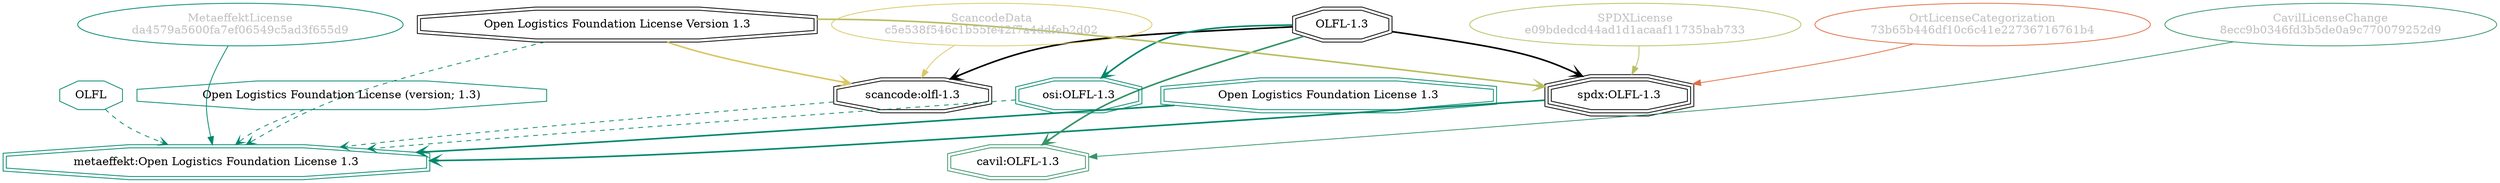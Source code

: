 strict digraph {
    node [shape=box];
    graph [splines=curved];
    3470 [label="SPDXLicense\ne09bdedcd44ad1d1acaaf11735bab733"
         ,fontcolor=gray
         ,color="#b8bf62"
         ,fillcolor="beige;1"
         ,shape=ellipse];
    3471 [label="spdx:OLFL-1.3"
         ,shape=tripleoctagon];
    3472 [label="OLFL-1.3"
         ,shape=doubleoctagon];
    3473 [label="Open Logistics Foundation License Version 1.3"
         ,shape=doubleoctagon];
    21257 [label="ScancodeData\nc5e538f546c1b55fe42f7a4ddfeb2d02"
          ,fontcolor=gray
          ,color="#dac767"
          ,fillcolor="beige;1"
          ,shape=ellipse];
    21258 [label="scancode:olfl-1.3"
          ,shape=doubleoctagon];
    35148 [label="OrtLicenseCategorization\n73b65b446df10c6c41e22736716761b4"
          ,fontcolor=gray
          ,color="#e06f45"
          ,fillcolor="beige;1"
          ,shape=ellipse];
    37358 [label="CavilLicenseChange\n8ecc9b0346fd3b5de0a9c770079252d9"
          ,fontcolor=gray
          ,color="#379469"
          ,fillcolor="beige;1"
          ,shape=ellipse];
    37359 [label="cavil:OLFL-1.3"
          ,color="#379469"
          ,shape=doubleoctagon];
    46642 [label="MetaeffektLicense\nda4579a5600fa7ef06549c5ad3f655d9"
          ,fontcolor=gray
          ,color="#00876c"
          ,fillcolor="beige;1"
          ,shape=ellipse];
    46643 [label="metaeffekt:Open Logistics Foundation License 1.3"
          ,color="#00876c"
          ,shape=doubleoctagon];
    46644 [label="Open Logistics Foundation License 1.3"
          ,color="#00876c"
          ,shape=doubleoctagon];
    46645 [label=OLFL
          ,color="#00876c"
          ,shape=octagon];
    46646 [label="Open Logistics Foundation License (version; 1.3)"
          ,color="#00876c"
          ,shape=octagon];
    46647 [label="osi:OLFL-1.3"
          ,color="#00876c"
          ,shape=doubleoctagon];
    3470 -> 3471 [weight=0.5
                 ,color="#b8bf62"];
    3471 -> 46643 [style=bold
                  ,arrowhead=vee
                  ,weight=0.7
                  ,color="#00876c"];
    3472 -> 3471 [style=bold
                 ,arrowhead=vee
                 ,weight=0.7];
    3472 -> 21258 [style=bold
                  ,arrowhead=vee
                  ,weight=0.7];
    3472 -> 37359 [style=bold
                  ,arrowhead=vee
                  ,weight=0.7
                  ,color="#379469"];
    3472 -> 37359 [style=bold
                  ,arrowhead=vee
                  ,weight=0.7
                  ,color="#379469"];
    3472 -> 46647 [style=bold
                  ,arrowhead=vee
                  ,weight=0.7
                  ,color="#00876c"];
    3473 -> 3471 [style=bold
                 ,arrowhead=vee
                 ,weight=0.7
                 ,color="#b8bf62"];
    3473 -> 21258 [style=bold
                  ,arrowhead=vee
                  ,weight=0.7
                  ,color="#dac767"];
    3473 -> 46643 [style=dashed
                  ,arrowhead=vee
                  ,weight=0.5
                  ,color="#00876c"];
    21257 -> 21258 [weight=0.5
                   ,color="#dac767"];
    21258 -> 46643 [style=dashed
                   ,arrowhead=vee
                   ,weight=0.5
                   ,color="#00876c"];
    35148 -> 3471 [weight=0.5
                  ,color="#e06f45"];
    37358 -> 37359 [weight=0.5
                   ,color="#379469"];
    46642 -> 46643 [weight=0.5
                   ,color="#00876c"];
    46644 -> 46643 [style=bold
                   ,arrowhead=vee
                   ,weight=0.7
                   ,color="#00876c"];
    46645 -> 46643 [style=dashed
                   ,arrowhead=vee
                   ,weight=0.5
                   ,color="#00876c"];
    46646 -> 46643 [style=dashed
                   ,arrowhead=vee
                   ,weight=0.5
                   ,color="#00876c"];
    46647 -> 46643 [style=dashed
                   ,arrowhead=vee
                   ,weight=0.5
                   ,color="#00876c"];
}
